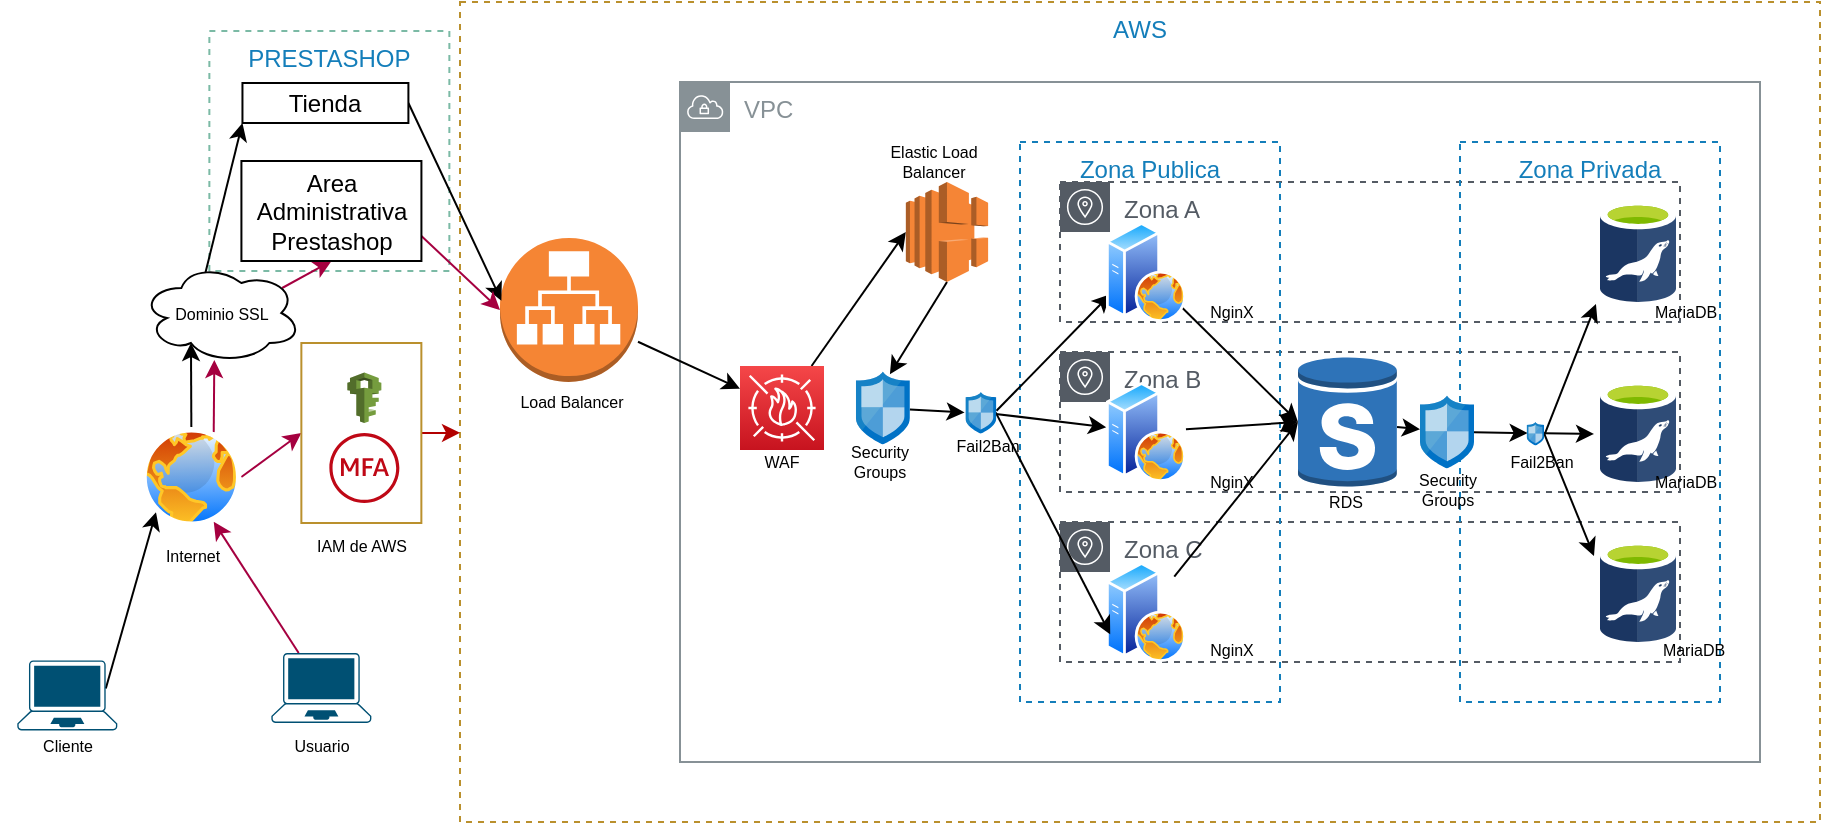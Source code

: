 <mxfile>
    <diagram id="-oeFfQveDdhiJ9GlQ90Z" name="Página-1">
        <mxGraphModel dx="1220" dy="820" grid="1" gridSize="10" guides="1" tooltips="1" connect="1" arrows="1" fold="1" page="1" pageScale="1" pageWidth="1169" pageHeight="827" math="0" shadow="0">
            <root>
                <mxCell id="0"/>
                <mxCell id="1" parent="0"/>
                <mxCell id="66" value="AWS" style="fillColor=none;strokeColor=#BA902D;dashed=1;verticalAlign=top;fontStyle=0;fontColor=#147EBA;" vertex="1" parent="1">
                    <mxGeometry x="380" y="170" width="680" height="410" as="geometry"/>
                </mxCell>
                <mxCell id="30" value="Zona A" style="sketch=0;outlineConnect=0;gradientColor=none;html=1;whiteSpace=wrap;fontSize=12;fontStyle=0;shape=mxgraph.aws4.group;grIcon=mxgraph.aws4.group_availability_zone;strokeColor=#545B64;fillColor=none;verticalAlign=top;align=left;spacingLeft=30;fontColor=#545B64;dashed=1;" vertex="1" parent="1">
                    <mxGeometry x="680" y="260" width="310" height="70" as="geometry"/>
                </mxCell>
                <mxCell id="32" value="Zona C" style="sketch=0;outlineConnect=0;gradientColor=none;html=1;whiteSpace=wrap;fontSize=12;fontStyle=0;shape=mxgraph.aws4.group;grIcon=mxgraph.aws4.group_availability_zone;strokeColor=#545B64;fillColor=none;verticalAlign=top;align=left;spacingLeft=30;fontColor=#545B64;dashed=1;" vertex="1" parent="1">
                    <mxGeometry x="680" y="430" width="310" height="70" as="geometry"/>
                </mxCell>
                <mxCell id="31" value="Zona B" style="sketch=0;outlineConnect=0;gradientColor=none;html=1;whiteSpace=wrap;fontSize=12;fontStyle=0;shape=mxgraph.aws4.group;grIcon=mxgraph.aws4.group_availability_zone;strokeColor=#545B64;fillColor=none;verticalAlign=top;align=left;spacingLeft=30;fontColor=#545B64;dashed=1;" vertex="1" parent="1">
                    <mxGeometry x="680" y="345" width="310" height="70" as="geometry"/>
                </mxCell>
                <mxCell id="34" value="Zona Privada" style="fillColor=none;strokeColor=#147EBA;dashed=1;verticalAlign=top;fontStyle=0;fontColor=#147EBA;" vertex="1" parent="1">
                    <mxGeometry x="880" y="240" width="130" height="280" as="geometry"/>
                </mxCell>
                <mxCell id="4" value="VPC" style="sketch=0;outlineConnect=0;gradientColor=none;html=1;whiteSpace=wrap;fontSize=12;fontStyle=0;shape=mxgraph.aws4.group;grIcon=mxgraph.aws4.group_vpc;strokeColor=#879196;fillColor=none;verticalAlign=top;align=left;spacingLeft=30;fontColor=#879196;dashed=0;" vertex="1" parent="1">
                    <mxGeometry x="490" y="210" width="540" height="340" as="geometry"/>
                </mxCell>
                <mxCell id="28" value="Zona Publica" style="fillColor=none;strokeColor=#147EBA;dashed=1;verticalAlign=top;fontStyle=0;fontColor=#147EBA;" vertex="1" parent="1">
                    <mxGeometry x="660" y="240" width="130" height="280" as="geometry"/>
                </mxCell>
                <mxCell id="24" style="edgeStyle=none;html=1;entryX=0;entryY=0.5;entryDx=0;entryDy=0;entryPerimeter=0;" edge="1" parent="1" source="5" target="11">
                    <mxGeometry relative="1" as="geometry">
                        <mxPoint x="820" y="390" as="targetPoint"/>
                    </mxGeometry>
                </mxCell>
                <mxCell id="5" value="" style="aspect=fixed;perimeter=ellipsePerimeter;html=1;align=center;shadow=0;dashed=0;spacingTop=3;image;image=img/lib/active_directory/web_server.svg;" vertex="1" parent="1">
                    <mxGeometry x="703" y="450" width="40" height="50" as="geometry"/>
                </mxCell>
                <mxCell id="23" style="edgeStyle=none;html=1;entryX=0;entryY=0.5;entryDx=0;entryDy=0;entryPerimeter=0;" edge="1" parent="1" source="6" target="11">
                    <mxGeometry relative="1" as="geometry">
                        <mxPoint x="820" y="385" as="targetPoint"/>
                    </mxGeometry>
                </mxCell>
                <mxCell id="6" value="" style="aspect=fixed;perimeter=ellipsePerimeter;html=1;align=center;shadow=0;dashed=0;spacingTop=3;image;image=img/lib/active_directory/web_server.svg;" vertex="1" parent="1">
                    <mxGeometry x="703" y="360" width="40" height="50" as="geometry"/>
                </mxCell>
                <mxCell id="22" style="edgeStyle=none;html=1;entryX=0;entryY=0.5;entryDx=0;entryDy=0;entryPerimeter=0;" edge="1" parent="1" source="7" target="11">
                    <mxGeometry relative="1" as="geometry"/>
                </mxCell>
                <mxCell id="20" style="edgeStyle=none;html=1;" edge="1" parent="1" source="8" target="10">
                    <mxGeometry relative="1" as="geometry"/>
                </mxCell>
                <mxCell id="8" value="" style="outlineConnect=0;dashed=0;verticalLabelPosition=bottom;verticalAlign=top;align=center;html=1;shape=mxgraph.aws3.application_load_balancer;fillColor=#F58534;gradientColor=none;" vertex="1" parent="1">
                    <mxGeometry x="400" y="288" width="69" height="72" as="geometry"/>
                </mxCell>
                <mxCell id="16" style="edgeStyle=none;html=1;entryX=0;entryY=0.75;entryDx=0;entryDy=0;exitX=1.005;exitY=0.451;exitDx=0;exitDy=0;exitPerimeter=0;" edge="1" parent="1" source="105" target="7">
                    <mxGeometry relative="1" as="geometry"/>
                </mxCell>
                <mxCell id="17" value="" style="edgeStyle=none;html=1;exitX=0.979;exitY=0.526;exitDx=0;exitDy=0;exitPerimeter=0;" edge="1" parent="1" source="105" target="6">
                    <mxGeometry relative="1" as="geometry"/>
                </mxCell>
                <mxCell id="18" style="edgeStyle=none;html=1;entryX=0;entryY=0.75;entryDx=0;entryDy=0;exitX=0.979;exitY=0.489;exitDx=0;exitDy=0;exitPerimeter=0;" edge="1" parent="1" source="105" target="5">
                    <mxGeometry relative="1" as="geometry"/>
                </mxCell>
                <mxCell id="21" style="edgeStyle=none;html=1;entryX=0;entryY=0.5;entryDx=0;entryDy=0;entryPerimeter=0;" edge="1" parent="1" source="10" target="15">
                    <mxGeometry relative="1" as="geometry"/>
                </mxCell>
                <mxCell id="10" value="" style="sketch=0;points=[[0,0,0],[0.25,0,0],[0.5,0,0],[0.75,0,0],[1,0,0],[0,1,0],[0.25,1,0],[0.5,1,0],[0.75,1,0],[1,1,0],[0,0.25,0],[0,0.5,0],[0,0.75,0],[1,0.25,0],[1,0.5,0],[1,0.75,0]];outlineConnect=0;fontColor=#232F3E;gradientColor=#F54749;gradientDirection=north;fillColor=#C7131F;strokeColor=#ffffff;dashed=0;verticalLabelPosition=bottom;verticalAlign=top;align=center;html=1;fontSize=12;fontStyle=0;aspect=fixed;shape=mxgraph.aws4.resourceIcon;resIcon=mxgraph.aws4.waf;" vertex="1" parent="1">
                    <mxGeometry x="520" y="352" width="42" height="42" as="geometry"/>
                </mxCell>
                <mxCell id="25" style="edgeStyle=none;html=1;entryX=-0.053;entryY=1.02;entryDx=0;entryDy=0;entryPerimeter=0;exitX=1.033;exitY=0.516;exitDx=0;exitDy=0;exitPerimeter=0;" edge="1" parent="1" source="110" target="14">
                    <mxGeometry relative="1" as="geometry"/>
                </mxCell>
                <mxCell id="26" style="edgeStyle=none;html=1;entryX=-0.079;entryY=0.52;entryDx=0;entryDy=0;entryPerimeter=0;exitX=0.985;exitY=0.48;exitDx=0;exitDy=0;exitPerimeter=0;" edge="1" parent="1" source="110" target="12">
                    <mxGeometry relative="1" as="geometry"/>
                </mxCell>
                <mxCell id="27" style="edgeStyle=none;html=1;entryX=-0.079;entryY=0.14;entryDx=0;entryDy=0;entryPerimeter=0;exitX=0.985;exitY=0.456;exitDx=0;exitDy=0;exitPerimeter=0;" edge="1" parent="1" source="110" target="13">
                    <mxGeometry relative="1" as="geometry"/>
                </mxCell>
                <mxCell id="108" style="edgeStyle=none;html=1;exitX=0.5;exitY=1;exitDx=0;exitDy=0;exitPerimeter=0;entryX=0.63;entryY=0.038;entryDx=0;entryDy=0;entryPerimeter=0;fontSize=8;fontColor=#F06A26;" edge="1" parent="1" source="15" target="9">
                    <mxGeometry relative="1" as="geometry"/>
                </mxCell>
                <mxCell id="15" value="" style="outlineConnect=0;dashed=0;verticalLabelPosition=bottom;verticalAlign=top;align=center;html=1;shape=mxgraph.aws3.elastic_load_balancing;fillColor=#F58536;gradientColor=none;" vertex="1" parent="1">
                    <mxGeometry x="602.93" y="260" width="41.13" height="50" as="geometry"/>
                </mxCell>
                <mxCell id="113" style="edgeStyle=none;html=1;entryX=0.054;entryY=0.468;entryDx=0;entryDy=0;entryPerimeter=0;fontSize=8;fontColor=#F06A26;" edge="1" parent="1" source="33" target="110">
                    <mxGeometry relative="1" as="geometry"/>
                </mxCell>
                <mxCell id="33" value="" style="sketch=0;aspect=fixed;html=1;points=[];align=center;image;fontSize=12;image=img/lib/mscae/Network_Security_Groups_Classic.svg;" vertex="1" parent="1">
                    <mxGeometry x="860" y="366.76" width="27" height="36.49" as="geometry"/>
                </mxCell>
                <mxCell id="7" value="" style="aspect=fixed;perimeter=ellipsePerimeter;html=1;align=center;shadow=0;dashed=0;spacingTop=3;image;image=img/lib/active_directory/web_server.svg;" vertex="1" parent="1">
                    <mxGeometry x="703" y="280" width="40" height="50" as="geometry"/>
                </mxCell>
                <mxCell id="39" style="edgeStyle=none;html=1;" edge="1" parent="1" source="11" target="33">
                    <mxGeometry relative="1" as="geometry"/>
                </mxCell>
                <mxCell id="11" value="" style="outlineConnect=0;dashed=0;verticalLabelPosition=bottom;verticalAlign=top;align=center;html=1;shape=mxgraph.aws3.rds_db_instance_standby_multi_az;fillColor=#2E73B8;gradientColor=none;" vertex="1" parent="1">
                    <mxGeometry x="799" y="347" width="49.5" height="66" as="geometry"/>
                </mxCell>
                <mxCell id="40" value="Elastic Load Balancer" style="text;strokeColor=none;align=center;fillColor=none;html=1;verticalAlign=middle;whiteSpace=wrap;rounded=0;fontSize=8;" vertex="1" parent="1">
                    <mxGeometry x="584.06" y="230" width="65.94" height="40" as="geometry"/>
                </mxCell>
                <mxCell id="41" value="Load Balancer" style="text;strokeColor=none;align=center;fillColor=none;html=1;verticalAlign=middle;whiteSpace=wrap;rounded=0;fontSize=8;" vertex="1" parent="1">
                    <mxGeometry x="403.06" y="350" width="65.94" height="40" as="geometry"/>
                </mxCell>
                <mxCell id="42" value="WAF" style="text;strokeColor=none;align=center;fillColor=none;html=1;verticalAlign=middle;whiteSpace=wrap;rounded=0;fontSize=8;" vertex="1" parent="1">
                    <mxGeometry x="508.03" y="380" width="65.94" height="40" as="geometry"/>
                </mxCell>
                <mxCell id="44" value="Security Groups" style="text;strokeColor=none;align=center;fillColor=none;html=1;verticalAlign=middle;whiteSpace=wrap;rounded=0;fontSize=8;" vertex="1" parent="1">
                    <mxGeometry x="847.75" y="394" width="51.5" height="40" as="geometry"/>
                </mxCell>
                <mxCell id="45" value="RDS" style="text;strokeColor=none;align=center;fillColor=none;html=1;verticalAlign=middle;whiteSpace=wrap;rounded=0;fontSize=8;" vertex="1" parent="1">
                    <mxGeometry x="790" y="400" width="65.94" height="40" as="geometry"/>
                </mxCell>
                <mxCell id="49" value="NginX" style="text;strokeColor=none;align=center;fillColor=none;html=1;verticalAlign=middle;whiteSpace=wrap;rounded=0;fontSize=8;" vertex="1" parent="1">
                    <mxGeometry x="733.06" y="305" width="65.94" height="40" as="geometry"/>
                </mxCell>
                <mxCell id="50" value="NginX" style="text;strokeColor=none;align=center;fillColor=none;html=1;verticalAlign=middle;whiteSpace=wrap;rounded=0;fontSize=8;" vertex="1" parent="1">
                    <mxGeometry x="733.06" y="390" width="65.94" height="40" as="geometry"/>
                </mxCell>
                <mxCell id="51" value="NginX" style="text;strokeColor=none;align=center;fillColor=none;html=1;verticalAlign=middle;whiteSpace=wrap;rounded=0;fontSize=8;" vertex="1" parent="1">
                    <mxGeometry x="733.06" y="474" width="65.94" height="40" as="geometry"/>
                </mxCell>
                <mxCell id="78" value="PRESTASHOP" style="fillColor=none;strokeColor=#7BBAA5;dashed=1;verticalAlign=top;fontStyle=0;fontColor=#147EBA;" vertex="1" parent="1">
                    <mxGeometry x="254.68" y="184.5" width="120" height="120" as="geometry"/>
                </mxCell>
                <mxCell id="79" style="edgeStyle=none;html=1;exitX=0.885;exitY=0.4;exitDx=0;exitDy=0;exitPerimeter=0;entryX=0;entryY=1;entryDx=0;entryDy=0;fontSize=8;" edge="1" parent="1" source="91" target="89">
                    <mxGeometry relative="1" as="geometry"/>
                </mxCell>
                <mxCell id="80" style="edgeStyle=none;html=1;exitX=0.4;exitY=0.1;exitDx=0;exitDy=0;exitPerimeter=0;entryX=0;entryY=1;entryDx=0;entryDy=0;fontSize=8;" edge="1" parent="1" source="82" target="100">
                    <mxGeometry relative="1" as="geometry"/>
                </mxCell>
                <mxCell id="81" style="edgeStyle=none;html=1;exitX=0.88;exitY=0.25;exitDx=0;exitDy=0;exitPerimeter=0;entryX=0.5;entryY=1;entryDx=0;entryDy=0;fillColor=#d80073;strokeColor=#A50040;" edge="1" parent="1" source="82" target="102">
                    <mxGeometry relative="1" as="geometry"/>
                </mxCell>
                <mxCell id="82" value="Dominio SSL" style="ellipse;shape=cloud;whiteSpace=wrap;html=1;fontSize=8;" vertex="1" parent="1">
                    <mxGeometry x="220.68" y="300.5" width="80" height="50" as="geometry"/>
                </mxCell>
                <mxCell id="83" style="edgeStyle=none;html=1;fontSize=8;entryX=0.75;entryY=1;entryDx=0;entryDy=0;fontColor=#F06A26;fillColor=#d80073;strokeColor=#A50040;" edge="1" parent="1" source="84" target="89">
                    <mxGeometry relative="1" as="geometry">
                        <mxPoint x="310.68" y="440.5" as="targetPoint"/>
                    </mxGeometry>
                </mxCell>
                <mxCell id="84" value="" style="points=[[0.13,0.02,0],[0.5,0,0],[0.87,0.02,0],[0.885,0.4,0],[0.985,0.985,0],[0.5,1,0],[0.015,0.985,0],[0.115,0.4,0]];verticalLabelPosition=bottom;sketch=0;html=1;verticalAlign=top;aspect=fixed;align=center;pointerEvents=1;shape=mxgraph.cisco19.laptop;fillColor=#005073;strokeColor=none;" vertex="1" parent="1">
                    <mxGeometry x="285.68" y="495.5" width="50" height="35" as="geometry"/>
                </mxCell>
                <mxCell id="85" value="Usuario" style="text;strokeColor=none;align=center;fillColor=none;html=1;verticalAlign=middle;whiteSpace=wrap;rounded=0;fontSize=8;" vertex="1" parent="1">
                    <mxGeometry x="277.71" y="521.5" width="65.94" height="40" as="geometry"/>
                </mxCell>
                <mxCell id="86" style="edgeStyle=none;html=1;exitX=0.5;exitY=0;exitDx=0;exitDy=0;entryX=0.31;entryY=0.8;entryDx=0;entryDy=0;entryPerimeter=0;fontSize=8;" edge="1" parent="1" source="89" target="82">
                    <mxGeometry relative="1" as="geometry"/>
                </mxCell>
                <mxCell id="87" style="edgeStyle=none;html=1;exitX=1;exitY=0.5;exitDx=0;exitDy=0;fontSize=8;fillColor=#d80073;strokeColor=#A50040;entryX=0;entryY=0.5;entryDx=0;entryDy=0;" edge="1" parent="1" source="89" target="95">
                    <mxGeometry relative="1" as="geometry">
                        <mxPoint x="300.68" y="420.5" as="targetPoint"/>
                    </mxGeometry>
                </mxCell>
                <mxCell id="88" style="edgeStyle=none;html=1;exitX=0.75;exitY=0;exitDx=0;exitDy=0;entryX=0.456;entryY=0.97;entryDx=0;entryDy=0;entryPerimeter=0;fillColor=#d80073;strokeColor=#A50040;" edge="1" parent="1" source="89" target="82">
                    <mxGeometry relative="1" as="geometry"/>
                </mxCell>
                <mxCell id="89" value="Internet" style="aspect=fixed;perimeter=ellipsePerimeter;html=1;align=center;shadow=0;dashed=0;spacingTop=3;image;image=img/lib/active_directory/internet_globe.svg;fontSize=8;" vertex="1" parent="1">
                    <mxGeometry x="220.68" y="382.5" width="50" height="50" as="geometry"/>
                </mxCell>
                <mxCell id="90" value="" style="group" vertex="1" connectable="0" parent="1">
                    <mxGeometry x="150.68" y="499.24" width="65.94" height="62.26" as="geometry"/>
                </mxCell>
                <mxCell id="91" value="" style="points=[[0.13,0.02,0],[0.5,0,0],[0.87,0.02,0],[0.885,0.4,0],[0.985,0.985,0],[0.5,1,0],[0.015,0.985,0],[0.115,0.4,0]];verticalLabelPosition=bottom;sketch=0;html=1;verticalAlign=top;aspect=fixed;align=center;pointerEvents=1;shape=mxgraph.cisco19.laptop;fillColor=#005073;strokeColor=none;" vertex="1" parent="90">
                    <mxGeometry x="7.97" width="50" height="35" as="geometry"/>
                </mxCell>
                <mxCell id="92" value="Cliente" style="text;strokeColor=none;align=center;fillColor=none;html=1;verticalAlign=middle;whiteSpace=wrap;rounded=0;fontSize=8;" vertex="1" parent="90">
                    <mxGeometry y="22.26" width="65.94" height="40" as="geometry"/>
                </mxCell>
                <mxCell id="93" style="edgeStyle=none;html=1;entryX=-0.001;entryY=0.451;entryDx=0;entryDy=0;entryPerimeter=0;fontSize=8;fontColor=#F06A26;fillColor=#e51400;strokeColor=#B20000;exitX=1;exitY=0.5;exitDx=0;exitDy=0;" edge="1" parent="1" source="95">
                    <mxGeometry relative="1" as="geometry">
                        <mxPoint x="365.68" y="385.5" as="sourcePoint"/>
                        <mxPoint x="380.0" y="385.41" as="targetPoint"/>
                    </mxGeometry>
                </mxCell>
                <mxCell id="94" value="" style="group" vertex="1" connectable="0" parent="1">
                    <mxGeometry x="300.68" y="340.5" width="60" height="90" as="geometry"/>
                </mxCell>
                <mxCell id="95" value="" style="whiteSpace=wrap;html=1;strokeColor=#BA902D;fontSize=8;fontColor=#F06A26;" vertex="1" parent="94">
                    <mxGeometry width="60" height="90" as="geometry"/>
                </mxCell>
                <mxCell id="96" value="" style="outlineConnect=0;dashed=0;verticalLabelPosition=bottom;verticalAlign=top;align=center;html=1;shape=mxgraph.aws3.iam;fillColor=#759C3E;gradientColor=none;strokeColor=#BA902D;fontSize=8;fontColor=#F06A26;" vertex="1" parent="94">
                    <mxGeometry x="23" y="14.76" width="17" height="25.24" as="geometry"/>
                </mxCell>
                <mxCell id="97" value="" style="sketch=0;outlineConnect=0;fontColor=#232F3E;gradientColor=none;fillColor=#BF0816;strokeColor=none;dashed=0;verticalLabelPosition=bottom;verticalAlign=top;align=center;html=1;fontSize=12;fontStyle=0;aspect=fixed;pointerEvents=1;shape=mxgraph.aws4.mfa_token;" vertex="1" parent="94">
                    <mxGeometry x="14" y="45" width="35" height="35" as="geometry"/>
                </mxCell>
                <mxCell id="98" value="IAM de AWS" style="text;strokeColor=none;align=center;fillColor=none;html=1;verticalAlign=middle;whiteSpace=wrap;rounded=0;fontSize=8;" vertex="1" parent="1">
                    <mxGeometry x="297.71" y="421.75" width="65.94" height="40" as="geometry"/>
                </mxCell>
                <mxCell id="99" style="edgeStyle=none;html=1;exitX=1;exitY=0.5;exitDx=0;exitDy=0;entryX=0.01;entryY=0.435;entryDx=0;entryDy=0;entryPerimeter=0;" edge="1" parent="1" source="100">
                    <mxGeometry relative="1" as="geometry">
                        <mxPoint x="400.69" y="319.32" as="targetPoint"/>
                    </mxGeometry>
                </mxCell>
                <mxCell id="100" value="Tienda" style="whiteSpace=wrap;html=1;" vertex="1" parent="1">
                    <mxGeometry x="271.23" y="210.5" width="82.97" height="20" as="geometry"/>
                </mxCell>
                <mxCell id="101" style="edgeStyle=none;html=1;exitX=1;exitY=0.75;exitDx=0;exitDy=0;entryX=0;entryY=0.5;entryDx=0;entryDy=0;entryPerimeter=0;fillColor=#d80073;strokeColor=#A50040;" edge="1" parent="1" source="102">
                    <mxGeometry relative="1" as="geometry">
                        <mxPoint x="400" y="324" as="targetPoint"/>
                    </mxGeometry>
                </mxCell>
                <mxCell id="102" value="Area Administrativa&lt;br&gt;Prestashop" style="whiteSpace=wrap;html=1;" vertex="1" parent="1">
                    <mxGeometry x="270.71" y="249.5" width="90" height="50" as="geometry"/>
                </mxCell>
                <mxCell id="103" value="" style="group" vertex="1" connectable="0" parent="1">
                    <mxGeometry x="562" y="354.76" width="55.94" height="65.24" as="geometry"/>
                </mxCell>
                <mxCell id="9" value="" style="sketch=0;aspect=fixed;html=1;points=[];align=center;image;fontSize=12;image=img/lib/mscae/Network_Security_Groups_Classic.svg;" vertex="1" parent="103">
                    <mxGeometry x="15.94" width="27" height="36.49" as="geometry"/>
                </mxCell>
                <mxCell id="43" value="Security Groups" style="text;strokeColor=none;align=center;fillColor=none;html=1;verticalAlign=middle;whiteSpace=wrap;rounded=0;fontSize=8;" vertex="1" parent="103">
                    <mxGeometry y="25.24" width="55.94" height="40" as="geometry"/>
                </mxCell>
                <mxCell id="104" value="" style="group" vertex="1" connectable="0" parent="1">
                    <mxGeometry x="620" y="365" width="47.94" height="40" as="geometry"/>
                </mxCell>
                <mxCell id="105" value="" style="sketch=0;aspect=fixed;html=1;points=[];align=center;image;fontSize=12;image=img/lib/mscae/Network_Security_Groups_Classic.svg;" vertex="1" parent="104">
                    <mxGeometry x="12.736" width="15.429" height="20.851" as="geometry"/>
                </mxCell>
                <mxCell id="106" value="Fail2Ban" style="text;strokeColor=none;align=center;fillColor=none;html=1;verticalAlign=middle;whiteSpace=wrap;rounded=0;fontSize=8;" vertex="1" parent="104">
                    <mxGeometry y="14.423" width="47.94" height="25.577" as="geometry"/>
                </mxCell>
                <mxCell id="107" style="edgeStyle=none;html=1;entryX=-0.029;entryY=0.493;entryDx=0;entryDy=0;entryPerimeter=0;fontSize=8;fontColor=#F06A26;" edge="1" parent="1" source="9" target="105">
                    <mxGeometry relative="1" as="geometry"/>
                </mxCell>
                <mxCell id="109" value="" style="group" vertex="1" connectable="0" parent="1">
                    <mxGeometry x="900" y="380" width="40" height="40" as="geometry"/>
                </mxCell>
                <mxCell id="110" value="" style="sketch=0;aspect=fixed;html=1;points=[];align=center;image;fontSize=12;image=img/lib/mscae/Network_Security_Groups_Classic.svg;" vertex="1" parent="109">
                    <mxGeometry x="13.333" width="8.739" height="11.81" as="geometry"/>
                </mxCell>
                <mxCell id="111" value="Fail2Ban" style="text;strokeColor=none;align=center;fillColor=none;html=1;verticalAlign=middle;whiteSpace=wrap;rounded=0;fontSize=8;" vertex="1" parent="109">
                    <mxGeometry x="0.98" y="7.211" width="40" height="25.577" as="geometry"/>
                </mxCell>
                <mxCell id="112" value="" style="group" vertex="1" connectable="0" parent="1">
                    <mxGeometry x="950" y="270" width="80" height="244" as="geometry"/>
                </mxCell>
                <mxCell id="12" value="" style="sketch=0;aspect=fixed;html=1;points=[];align=center;image;fontSize=12;image=img/lib/mscae/aspect=fixed;html=1;perimeter=none;align=center;shadow=0;dashed=0;image;fontSize=12;image=img/lib/mscae/Azure_Database_for_MariaDB_servers.svg;" vertex="1" parent="112">
                    <mxGeometry y="90" width="38" height="50" as="geometry"/>
                </mxCell>
                <mxCell id="13" value="" style="sketch=0;aspect=fixed;html=1;points=[];align=center;image;fontSize=12;image=img/lib/mscae/aspect=fixed;html=1;perimeter=none;align=center;shadow=0;dashed=0;image;fontSize=12;image=img/lib/mscae/Azure_Database_for_MariaDB_servers.svg;" vertex="1" parent="112">
                    <mxGeometry y="170" width="38" height="50" as="geometry"/>
                </mxCell>
                <mxCell id="14" value="" style="sketch=0;aspect=fixed;html=1;points=[];align=center;image;fontSize=12;image=img/lib/mscae/aspect=fixed;html=1;perimeter=none;align=center;shadow=0;dashed=0;image;fontSize=12;image=img/lib/mscae/Azure_Database_for_MariaDB_servers.svg;" vertex="1" parent="112">
                    <mxGeometry width="38" height="50" as="geometry"/>
                </mxCell>
                <mxCell id="46" value="MariaDB" style="text;strokeColor=none;align=center;fillColor=none;html=1;verticalAlign=middle;whiteSpace=wrap;rounded=0;fontSize=8;" vertex="1" parent="112">
                    <mxGeometry x="10" y="35" width="65.94" height="40" as="geometry"/>
                </mxCell>
                <mxCell id="47" value="MariaDB" style="text;strokeColor=none;align=center;fillColor=none;html=1;verticalAlign=middle;whiteSpace=wrap;rounded=0;fontSize=8;" vertex="1" parent="112">
                    <mxGeometry x="10" y="120" width="65.94" height="40" as="geometry"/>
                </mxCell>
                <mxCell id="48" value="MariaDB" style="text;strokeColor=none;align=center;fillColor=none;html=1;verticalAlign=middle;whiteSpace=wrap;rounded=0;fontSize=8;" vertex="1" parent="112">
                    <mxGeometry x="14.06" y="204" width="65.94" height="40" as="geometry"/>
                </mxCell>
            </root>
        </mxGraphModel>
    </diagram>
</mxfile>